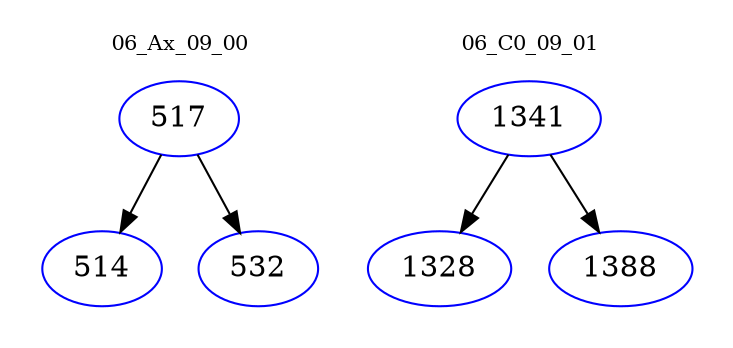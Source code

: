 digraph{
subgraph cluster_0 {
color = white
label = "06_Ax_09_00";
fontsize=10;
T0_517 [label="517", color="blue"]
T0_517 -> T0_514 [color="black"]
T0_514 [label="514", color="blue"]
T0_517 -> T0_532 [color="black"]
T0_532 [label="532", color="blue"]
}
subgraph cluster_1 {
color = white
label = "06_C0_09_01";
fontsize=10;
T1_1341 [label="1341", color="blue"]
T1_1341 -> T1_1328 [color="black"]
T1_1328 [label="1328", color="blue"]
T1_1341 -> T1_1388 [color="black"]
T1_1388 [label="1388", color="blue"]
}
}
